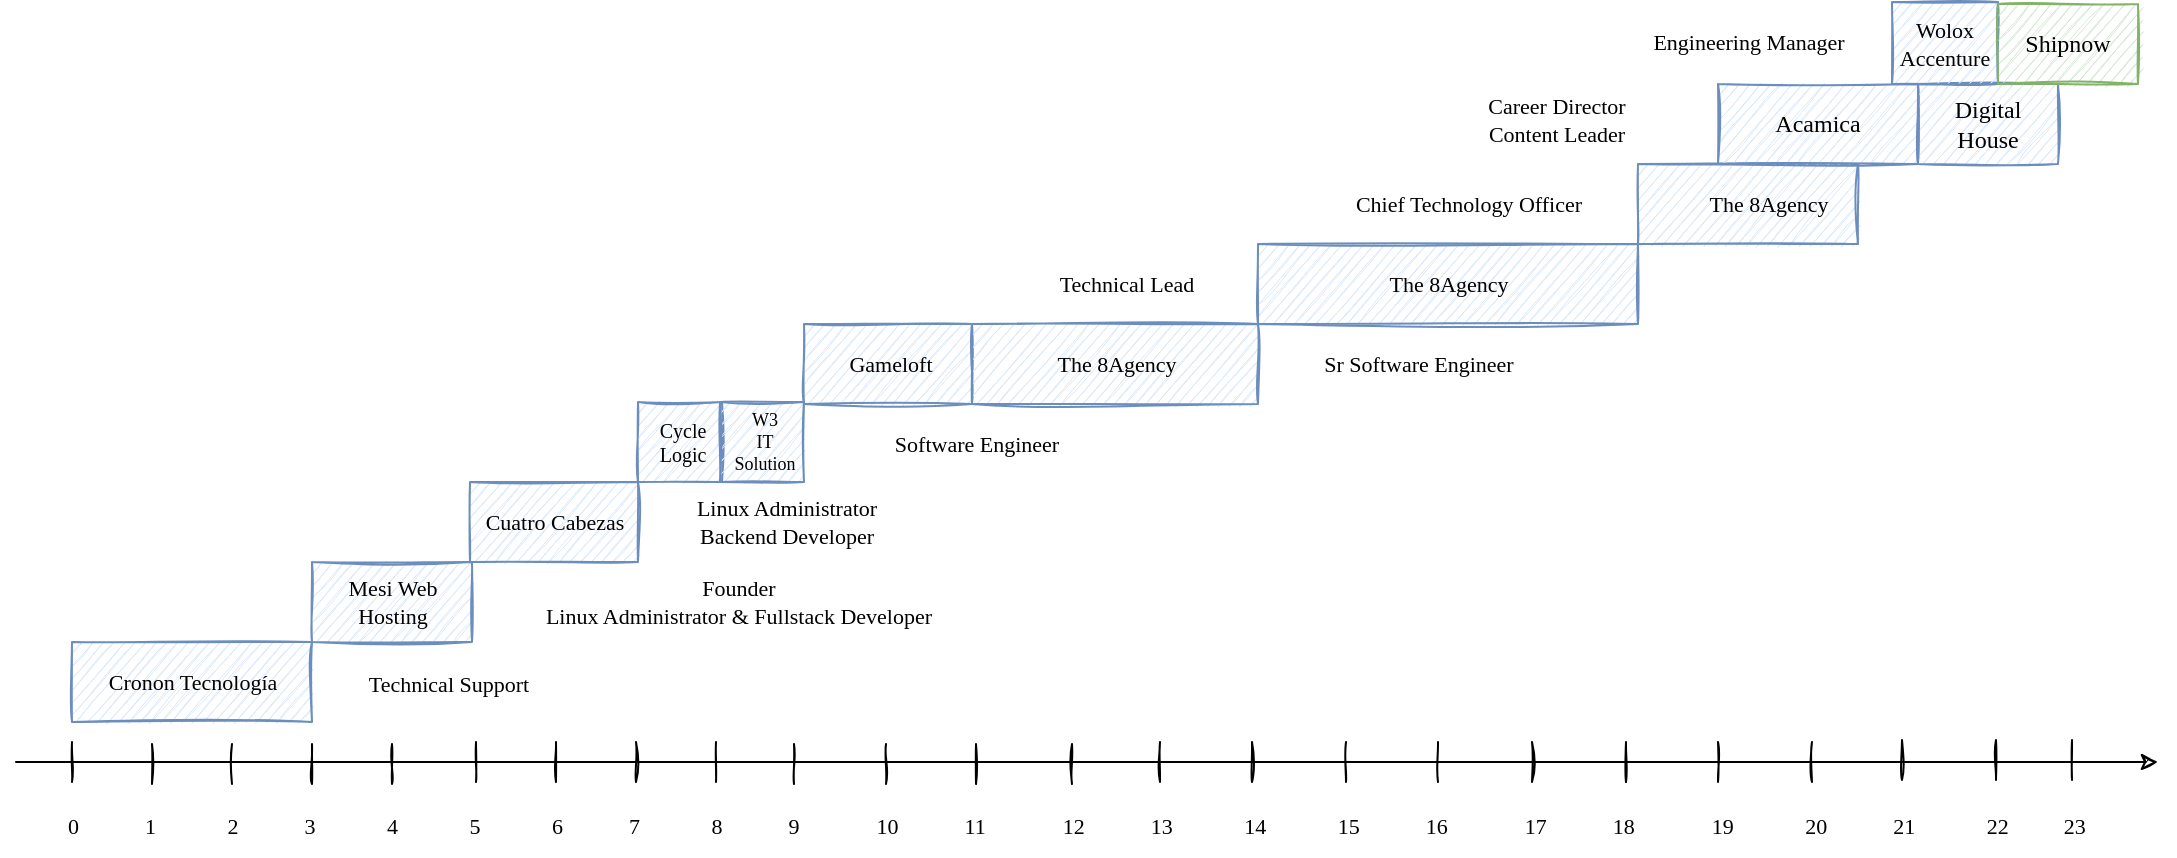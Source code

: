 <mxfile version="21.0.6" type="device"><diagram id="4o5sN7QMBN8KEex4jMlC" name="Page-1"><mxGraphModel dx="1360" dy="1939" grid="1" gridSize="10" guides="1" tooltips="1" connect="1" arrows="1" fold="1" page="1" pageScale="1" pageWidth="827" pageHeight="1169" math="0" shadow="0"><root><mxCell id="0"/><mxCell id="1" parent="0"/><mxCell id="p5aMhv1QMeqW4niWtKLq-1" value="" style="endArrow=classic;html=1;rounded=0;sketch=1;" parent="1" edge="1"><mxGeometry width="50" height="50" relative="1" as="geometry"><mxPoint x="29" y="360" as="sourcePoint"/><mxPoint x="1100" y="360" as="targetPoint"/></mxGeometry></mxCell><mxCell id="p5aMhv1QMeqW4niWtKLq-2" value="0&amp;nbsp; &amp;nbsp; &amp;nbsp; &amp;nbsp; &amp;nbsp; &amp;nbsp; 1&amp;nbsp; &amp;nbsp; &amp;nbsp; &amp;nbsp; &amp;nbsp; &amp;nbsp; &amp;nbsp;2&amp;nbsp; &amp;nbsp; &amp;nbsp; &amp;nbsp; &amp;nbsp; &amp;nbsp; 3&amp;nbsp; &amp;nbsp; &amp;nbsp; &amp;nbsp; &amp;nbsp; &amp;nbsp; &amp;nbsp;4&amp;nbsp; &amp;nbsp; &amp;nbsp; &amp;nbsp; &amp;nbsp; &amp;nbsp; &amp;nbsp;5&amp;nbsp; &amp;nbsp; &amp;nbsp; &amp;nbsp; &amp;nbsp; &amp;nbsp; &amp;nbsp;6&amp;nbsp; &amp;nbsp; &amp;nbsp; &amp;nbsp; &amp;nbsp; &amp;nbsp; 7&amp;nbsp; &amp;nbsp; &amp;nbsp; &amp;nbsp; &amp;nbsp; &amp;nbsp; &amp;nbsp;8&amp;nbsp; &amp;nbsp; &amp;nbsp; &amp;nbsp; &amp;nbsp; &amp;nbsp; 9&amp;nbsp; &amp;nbsp; &amp;nbsp; &amp;nbsp; &amp;nbsp; &amp;nbsp; &amp;nbsp; 10&amp;nbsp; &amp;nbsp; &amp;nbsp; &amp;nbsp; &amp;nbsp; &amp;nbsp; 11&amp;nbsp; &amp;nbsp; &amp;nbsp; &amp;nbsp; &amp;nbsp; &amp;nbsp; &amp;nbsp; 12&amp;nbsp; &amp;nbsp; &amp;nbsp; &amp;nbsp; &amp;nbsp; &amp;nbsp; 13&amp;nbsp; &amp;nbsp; &amp;nbsp; &amp;nbsp; &amp;nbsp; &amp;nbsp; &amp;nbsp;14&amp;nbsp; &amp;nbsp; &amp;nbsp; &amp;nbsp; &amp;nbsp; &amp;nbsp; &amp;nbsp;15&amp;nbsp; &amp;nbsp; &amp;nbsp; &amp;nbsp; &amp;nbsp; &amp;nbsp; 16&amp;nbsp; &amp;nbsp; &amp;nbsp; &amp;nbsp; &amp;nbsp; &amp;nbsp; &amp;nbsp; 17&amp;nbsp; &amp;nbsp; &amp;nbsp; &amp;nbsp; &amp;nbsp; &amp;nbsp; 18&amp;nbsp; &amp;nbsp; &amp;nbsp; &amp;nbsp; &amp;nbsp; &amp;nbsp; &amp;nbsp; 19&amp;nbsp; &amp;nbsp; &amp;nbsp; &amp;nbsp; &amp;nbsp; &amp;nbsp; &amp;nbsp;20&amp;nbsp; &amp;nbsp; &amp;nbsp; &amp;nbsp; &amp;nbsp; &amp;nbsp; 21&amp;nbsp; &amp;nbsp; &amp;nbsp; &amp;nbsp; &amp;nbsp; &amp;nbsp; &amp;nbsp;22&amp;nbsp; &amp;nbsp; &amp;nbsp; &amp;nbsp; &amp;nbsp; 23" style="text;html=1;align=left;verticalAlign=middle;resizable=0;points=[];autosize=1;strokeColor=none;fillColor=none;fontFamily=Tahoma;spacing=2;fontSize=11;" parent="1" vertex="1"><mxGeometry x="53" y="377" width="1030" height="30" as="geometry"/></mxCell><mxCell id="p5aMhv1QMeqW4niWtKLq-4" value="" style="rounded=0;whiteSpace=wrap;html=1;imageAspect=1;portConstraintRotation=0;shadow=0;sketch=1;fillStyle=hachure;fillColor=#dae8fc;strokeColor=#6c8ebf;" parent="1" vertex="1"><mxGeometry x="57" y="300" width="120" height="40" as="geometry"/></mxCell><mxCell id="p5aMhv1QMeqW4niWtKLq-5" value="" style="endArrow=none;html=1;rounded=0;sketch=1;" parent="1" edge="1"><mxGeometry width="50" height="50" relative="1" as="geometry"><mxPoint x="97" y="371" as="sourcePoint"/><mxPoint x="97" y="351" as="targetPoint"/></mxGeometry></mxCell><mxCell id="p5aMhv1QMeqW4niWtKLq-6" value="" style="endArrow=none;html=1;rounded=0;sketch=1;" parent="1" edge="1"><mxGeometry width="50" height="50" relative="1" as="geometry"><mxPoint x="137" y="371" as="sourcePoint"/><mxPoint x="137" y="351" as="targetPoint"/></mxGeometry></mxCell><mxCell id="p5aMhv1QMeqW4niWtKLq-7" value="" style="endArrow=none;html=1;rounded=0;sketch=1;" parent="1" edge="1"><mxGeometry width="50" height="50" relative="1" as="geometry"><mxPoint x="177" y="371" as="sourcePoint"/><mxPoint x="177" y="351" as="targetPoint"/></mxGeometry></mxCell><mxCell id="p5aMhv1QMeqW4niWtKLq-8" value="" style="endArrow=none;html=1;rounded=0;sketch=1;" parent="1" edge="1"><mxGeometry width="50" height="50" relative="1" as="geometry"><mxPoint x="217" y="371" as="sourcePoint"/><mxPoint x="217" y="351" as="targetPoint"/></mxGeometry></mxCell><mxCell id="p5aMhv1QMeqW4niWtKLq-9" value="" style="endArrow=none;html=1;rounded=0;sketch=1;" parent="1" edge="1"><mxGeometry width="50" height="50" relative="1" as="geometry"><mxPoint x="259" y="370" as="sourcePoint"/><mxPoint x="259" y="350" as="targetPoint"/></mxGeometry></mxCell><mxCell id="p5aMhv1QMeqW4niWtKLq-10" value="" style="endArrow=none;html=1;rounded=0;sketch=1;" parent="1" edge="1"><mxGeometry width="50" height="50" relative="1" as="geometry"><mxPoint x="299" y="370" as="sourcePoint"/><mxPoint x="299" y="350" as="targetPoint"/></mxGeometry></mxCell><mxCell id="p5aMhv1QMeqW4niWtKLq-11" value="" style="endArrow=none;html=1;rounded=0;sketch=1;" parent="1" edge="1"><mxGeometry width="50" height="50" relative="1" as="geometry"><mxPoint x="339" y="370" as="sourcePoint"/><mxPoint x="339" y="350" as="targetPoint"/></mxGeometry></mxCell><mxCell id="p5aMhv1QMeqW4niWtKLq-12" value="" style="endArrow=none;html=1;rounded=0;sketch=1;" parent="1" edge="1"><mxGeometry width="50" height="50" relative="1" as="geometry"><mxPoint x="379" y="370" as="sourcePoint"/><mxPoint x="379" y="350" as="targetPoint"/></mxGeometry></mxCell><mxCell id="p5aMhv1QMeqW4niWtKLq-13" value="" style="endArrow=none;html=1;rounded=0;sketch=1;" parent="1" edge="1"><mxGeometry width="50" height="50" relative="1" as="geometry"><mxPoint x="418" y="371" as="sourcePoint"/><mxPoint x="418" y="351" as="targetPoint"/></mxGeometry></mxCell><mxCell id="p5aMhv1QMeqW4niWtKLq-14" value="" style="endArrow=none;html=1;rounded=0;sketch=1;" parent="1" edge="1"><mxGeometry width="50" height="50" relative="1" as="geometry"><mxPoint x="464" y="371" as="sourcePoint"/><mxPoint x="464" y="351" as="targetPoint"/></mxGeometry></mxCell><mxCell id="p5aMhv1QMeqW4niWtKLq-15" value="" style="endArrow=none;html=1;rounded=0;sketch=1;" parent="1" edge="1"><mxGeometry width="50" height="50" relative="1" as="geometry"><mxPoint x="509" y="371" as="sourcePoint"/><mxPoint x="509" y="351" as="targetPoint"/></mxGeometry></mxCell><mxCell id="p5aMhv1QMeqW4niWtKLq-16" value="" style="endArrow=none;html=1;rounded=0;sketch=1;" parent="1" edge="1"><mxGeometry width="50" height="50" relative="1" as="geometry"><mxPoint x="557" y="371" as="sourcePoint"/><mxPoint x="557" y="351" as="targetPoint"/></mxGeometry></mxCell><mxCell id="p5aMhv1QMeqW4niWtKLq-17" value="" style="endArrow=none;html=1;rounded=0;sketch=1;" parent="1" edge="1"><mxGeometry width="50" height="50" relative="1" as="geometry"><mxPoint x="601" y="370" as="sourcePoint"/><mxPoint x="601" y="350" as="targetPoint"/></mxGeometry></mxCell><mxCell id="p5aMhv1QMeqW4niWtKLq-18" value="" style="endArrow=none;html=1;rounded=0;sketch=1;" parent="1" edge="1"><mxGeometry width="50" height="50" relative="1" as="geometry"><mxPoint x="647" y="370" as="sourcePoint"/><mxPoint x="647" y="350" as="targetPoint"/></mxGeometry></mxCell><mxCell id="p5aMhv1QMeqW4niWtKLq-19" value="" style="endArrow=none;html=1;rounded=0;sketch=1;" parent="1" edge="1"><mxGeometry width="50" height="50" relative="1" as="geometry"><mxPoint x="694" y="370" as="sourcePoint"/><mxPoint x="694" y="350" as="targetPoint"/></mxGeometry></mxCell><mxCell id="p5aMhv1QMeqW4niWtKLq-20" value="" style="endArrow=none;html=1;rounded=0;sketch=1;" parent="1" edge="1"><mxGeometry width="50" height="50" relative="1" as="geometry"><mxPoint x="740" y="370" as="sourcePoint"/><mxPoint x="740" y="350" as="targetPoint"/></mxGeometry></mxCell><mxCell id="p5aMhv1QMeqW4niWtKLq-21" value="" style="endArrow=none;html=1;rounded=0;sketch=1;" parent="1" edge="1"><mxGeometry width="50" height="50" relative="1" as="geometry"><mxPoint x="787" y="370" as="sourcePoint"/><mxPoint x="787" y="350" as="targetPoint"/></mxGeometry></mxCell><mxCell id="p5aMhv1QMeqW4niWtKLq-22" value="" style="endArrow=none;html=1;rounded=0;sketch=1;" parent="1" edge="1"><mxGeometry width="50" height="50" relative="1" as="geometry"><mxPoint x="834" y="370" as="sourcePoint"/><mxPoint x="834" y="350" as="targetPoint"/></mxGeometry></mxCell><mxCell id="p5aMhv1QMeqW4niWtKLq-23" value="" style="endArrow=none;html=1;rounded=0;sketch=1;" parent="1" edge="1"><mxGeometry width="50" height="50" relative="1" as="geometry"><mxPoint x="880" y="370" as="sourcePoint"/><mxPoint x="880" y="350" as="targetPoint"/></mxGeometry></mxCell><mxCell id="p5aMhv1QMeqW4niWtKLq-24" value="" style="endArrow=none;html=1;rounded=0;sketch=1;" parent="1" edge="1"><mxGeometry width="50" height="50" relative="1" as="geometry"><mxPoint x="927" y="370" as="sourcePoint"/><mxPoint x="927" y="350" as="targetPoint"/></mxGeometry></mxCell><mxCell id="p5aMhv1QMeqW4niWtKLq-25" value="" style="endArrow=none;html=1;rounded=0;sketch=1;" parent="1" edge="1"><mxGeometry width="50" height="50" relative="1" as="geometry"><mxPoint x="972" y="369" as="sourcePoint"/><mxPoint x="972" y="349" as="targetPoint"/></mxGeometry></mxCell><mxCell id="p5aMhv1QMeqW4niWtKLq-26" value="" style="endArrow=none;html=1;rounded=0;sketch=1;" parent="1" edge="1"><mxGeometry width="50" height="50" relative="1" as="geometry"><mxPoint x="1019" y="369" as="sourcePoint"/><mxPoint x="1019" y="349" as="targetPoint"/></mxGeometry></mxCell><mxCell id="p5aMhv1QMeqW4niWtKLq-30" value="Technical Support" style="text;html=1;align=center;verticalAlign=middle;resizable=0;points=[];autosize=1;strokeColor=none;fillColor=none;fontFamily=Comic Sans MS;spacing=2;fontSize=11;" parent="1" vertex="1"><mxGeometry x="190" y="311" width="110" height="20" as="geometry"/></mxCell><mxCell id="p5aMhv1QMeqW4niWtKLq-31" value="" style="rounded=0;whiteSpace=wrap;html=1;imageAspect=1;portConstraintRotation=0;shadow=0;sketch=1;fillStyle=hachure;fillColor=#dae8fc;strokeColor=#6c8ebf;" parent="1" vertex="1"><mxGeometry x="177" y="260" width="80" height="40" as="geometry"/></mxCell><mxCell id="p5aMhv1QMeqW4niWtKLq-32" value="" style="endArrow=none;html=1;rounded=0;sketch=1;" parent="1" edge="1"><mxGeometry width="50" height="50" relative="1" as="geometry"><mxPoint x="57" y="370" as="sourcePoint"/><mxPoint x="57" y="350" as="targetPoint"/></mxGeometry></mxCell><mxCell id="p5aMhv1QMeqW4niWtKLq-33" value="Founder&lt;br&gt;Linux Administrator &amp;amp; Fullstack Developer" style="text;html=1;align=center;verticalAlign=middle;resizable=0;points=[];autosize=1;strokeColor=none;fillColor=none;fontFamily=Comic Sans MS;spacing=2;fontSize=11;" parent="1" vertex="1"><mxGeometry x="270" y="260" width="240" height="40" as="geometry"/></mxCell><mxCell id="p5aMhv1QMeqW4niWtKLq-34" value="Cronon Tecnología" style="text;html=1;align=center;verticalAlign=middle;resizable=0;points=[];autosize=1;strokeColor=none;fillColor=none;fontFamily=Comic Sans MS;spacing=2;fontSize=11;" parent="1" vertex="1"><mxGeometry x="62" y="310" width="110" height="20" as="geometry"/></mxCell><mxCell id="p5aMhv1QMeqW4niWtKLq-35" value="Mesi Web&lt;br&gt;Hosting" style="text;html=1;align=center;verticalAlign=middle;resizable=0;points=[];autosize=1;strokeColor=none;fillColor=none;fontFamily=Comic Sans MS;spacing=2;fontSize=11;" parent="1" vertex="1"><mxGeometry x="182" y="260" width="70" height="40" as="geometry"/></mxCell><mxCell id="p5aMhv1QMeqW4niWtKLq-38" value="" style="rounded=0;whiteSpace=wrap;html=1;imageAspect=1;portConstraintRotation=0;shadow=0;sketch=1;fillStyle=hachure;fillColor=#dae8fc;strokeColor=#6c8ebf;" parent="1" vertex="1"><mxGeometry x="256" y="220" width="84" height="40" as="geometry"/></mxCell><mxCell id="p5aMhv1QMeqW4niWtKLq-39" value="Cuatro Cabezas" style="text;html=1;align=center;verticalAlign=middle;resizable=0;points=[];autosize=1;strokeColor=none;fillColor=none;fontFamily=Comic Sans MS;spacing=2;fontSize=11;" parent="1" vertex="1"><mxGeometry x="248" y="230" width="100" height="20" as="geometry"/></mxCell><mxCell id="p5aMhv1QMeqW4niWtKLq-40" value="" style="rounded=0;whiteSpace=wrap;html=1;imageAspect=1;portConstraintRotation=0;shadow=0;sketch=1;fillStyle=hachure;fillColor=#dae8fc;strokeColor=#6c8ebf;" parent="1" vertex="1"><mxGeometry x="340" y="180" width="42" height="40" as="geometry"/></mxCell><mxCell id="p5aMhv1QMeqW4niWtKLq-41" value="Cycle&lt;br style=&quot;font-size: 10px;&quot;&gt;Logic" style="text;html=1;align=center;verticalAlign=middle;resizable=0;points=[];autosize=1;strokeColor=none;fillColor=none;fontFamily=Comic Sans MS;spacing=2;fontSize=10;" parent="1" vertex="1"><mxGeometry x="342" y="185" width="40" height="30" as="geometry"/></mxCell><mxCell id="p5aMhv1QMeqW4niWtKLq-44" value="" style="rounded=0;whiteSpace=wrap;html=1;imageAspect=1;portConstraintRotation=0;shadow=0;sketch=1;fillStyle=hachure;fillColor=#dae8fc;strokeColor=#6c8ebf;" parent="1" vertex="1"><mxGeometry x="381" y="180" width="42" height="40" as="geometry"/></mxCell><mxCell id="p5aMhv1QMeqW4niWtKLq-45" value="W3&lt;br&gt;IT&lt;br&gt;Solution" style="text;html=1;align=center;verticalAlign=middle;resizable=0;points=[];autosize=1;strokeColor=none;fillColor=none;fontFamily=Comic Sans MS;spacing=2;fontSize=9;" parent="1" vertex="1"><mxGeometry x="378" y="180" width="50" height="40" as="geometry"/></mxCell><mxCell id="p5aMhv1QMeqW4niWtKLq-46" value="Linux Administrator&lt;br&gt;Backend Developer" style="text;html=1;align=center;verticalAlign=middle;resizable=0;points=[];autosize=1;strokeColor=none;fillColor=none;fontFamily=Comic Sans MS;spacing=2;fontSize=11;" parent="1" vertex="1"><mxGeometry x="354" y="220" width="120" height="40" as="geometry"/></mxCell><mxCell id="p5aMhv1QMeqW4niWtKLq-48" value="" style="rounded=0;whiteSpace=wrap;html=1;imageAspect=1;portConstraintRotation=0;shadow=0;sketch=1;fillStyle=hachure;fillColor=#dae8fc;strokeColor=#6c8ebf;" parent="1" vertex="1"><mxGeometry x="423" y="141" width="84" height="40" as="geometry"/></mxCell><mxCell id="p5aMhv1QMeqW4niWtKLq-49" value="Gameloft" style="text;html=1;align=center;verticalAlign=middle;resizable=0;points=[];autosize=1;strokeColor=none;fillColor=none;fontFamily=Comic Sans MS;spacing=2;fontSize=11;" parent="1" vertex="1"><mxGeometry x="431" y="151" width="70" height="20" as="geometry"/></mxCell><mxCell id="p5aMhv1QMeqW4niWtKLq-50" value="" style="rounded=0;whiteSpace=wrap;html=1;imageAspect=1;portConstraintRotation=0;shadow=0;sketch=1;fillStyle=hachure;fillColor=#dae8fc;strokeColor=#6c8ebf;" parent="1" vertex="1"><mxGeometry x="507" y="141" width="143" height="40" as="geometry"/></mxCell><mxCell id="p5aMhv1QMeqW4niWtKLq-51" value="The 8Agency" style="text;html=1;align=center;verticalAlign=middle;resizable=0;points=[];autosize=1;strokeColor=none;fillColor=none;fontFamily=Comic Sans MS;spacing=2;fontSize=11;" parent="1" vertex="1"><mxGeometry x="533.5" y="151" width="90" height="20" as="geometry"/></mxCell><mxCell id="p5aMhv1QMeqW4niWtKLq-52" value="Software Engineer" style="text;html=1;align=center;verticalAlign=middle;resizable=0;points=[];autosize=1;strokeColor=none;fillColor=none;fontFamily=Comic Sans MS;spacing=2;fontSize=11;" parent="1" vertex="1"><mxGeometry x="449" y="191" width="120" height="20" as="geometry"/></mxCell><mxCell id="p5aMhv1QMeqW4niWtKLq-53" value="Sr Software Engineer" style="text;html=1;align=center;verticalAlign=middle;resizable=0;points=[];autosize=1;strokeColor=none;fillColor=none;fontFamily=Comic Sans MS;spacing=2;fontSize=11;" parent="1" vertex="1"><mxGeometry x="665" y="151" width="130" height="20" as="geometry"/></mxCell><mxCell id="p5aMhv1QMeqW4niWtKLq-54" value="" style="rounded=0;whiteSpace=wrap;html=1;imageAspect=1;portConstraintRotation=0;shadow=0;sketch=1;fillStyle=hachure;fillColor=#dae8fc;strokeColor=#6c8ebf;" parent="1" vertex="1"><mxGeometry x="650" y="101" width="190" height="40" as="geometry"/></mxCell><mxCell id="p5aMhv1QMeqW4niWtKLq-55" value="The 8Agency" style="text;html=1;align=center;verticalAlign=middle;resizable=0;points=[];autosize=1;strokeColor=none;fillColor=none;fontFamily=Comic Sans MS;spacing=2;fontSize=11;" parent="1" vertex="1"><mxGeometry x="700" y="111" width="90" height="20" as="geometry"/></mxCell><mxCell id="p5aMhv1QMeqW4niWtKLq-56" value="Technical Lead" style="text;html=1;align=center;verticalAlign=middle;resizable=0;points=[];autosize=1;strokeColor=none;fillColor=none;fontFamily=Comic Sans MS;spacing=2;fontSize=11;" parent="1" vertex="1"><mxGeometry x="533.5" y="111" width="100" height="20" as="geometry"/></mxCell><mxCell id="p5aMhv1QMeqW4niWtKLq-58" value="" style="rounded=0;whiteSpace=wrap;html=1;imageAspect=1;portConstraintRotation=0;shadow=0;sketch=1;fillStyle=hachure;fillColor=#dae8fc;strokeColor=#6c8ebf;" parent="1" vertex="1"><mxGeometry x="840" y="61" width="110" height="40" as="geometry"/></mxCell><mxCell id="p5aMhv1QMeqW4niWtKLq-59" value="The 8Agency" style="text;html=1;align=center;verticalAlign=middle;resizable=0;points=[];autosize=1;strokeColor=none;fillColor=none;fontFamily=Comic Sans MS;spacing=2;fontSize=11;" parent="1" vertex="1"><mxGeometry x="860" y="71" width="90" height="20" as="geometry"/></mxCell><mxCell id="p5aMhv1QMeqW4niWtKLq-60" value="Chief Technology Officer" style="text;html=1;align=center;verticalAlign=middle;resizable=0;points=[];autosize=1;strokeColor=none;fillColor=none;fontFamily=Comic Sans MS;spacing=2;fontSize=11;" parent="1" vertex="1"><mxGeometry x="680" y="71" width="150" height="20" as="geometry"/></mxCell><mxCell id="p5aMhv1QMeqW4niWtKLq-61" value="Acamica" style="rounded=0;whiteSpace=wrap;html=1;imageAspect=1;portConstraintRotation=0;shadow=0;sketch=1;fillStyle=hachure;fillColor=#dae8fc;strokeColor=#6c8ebf;fontFamily=Comic Sans MS;" parent="1" vertex="1"><mxGeometry x="880" y="21" width="100" height="40" as="geometry"/></mxCell><mxCell id="p5aMhv1QMeqW4niWtKLq-62" value="Digital&lt;br&gt;House" style="rounded=0;whiteSpace=wrap;html=1;imageAspect=1;portConstraintRotation=0;shadow=0;sketch=1;fillStyle=hachure;fillColor=#dae8fc;strokeColor=#6c8ebf;fontFamily=Comic Sans MS;" parent="1" vertex="1"><mxGeometry x="980" y="21" width="70" height="40" as="geometry"/></mxCell><mxCell id="p5aMhv1QMeqW4niWtKLq-66" value="Career Director&lt;br&gt;Content Leader" style="text;html=1;align=center;verticalAlign=middle;resizable=0;points=[];autosize=1;strokeColor=none;fillColor=none;fontFamily=Comic Sans MS;spacing=2;fontSize=11;" parent="1" vertex="1"><mxGeometry x="749" y="19" width="100" height="40" as="geometry"/></mxCell><mxCell id="p5aMhv1QMeqW4niWtKLq-67" value="Engineering Manager" style="text;html=1;align=center;verticalAlign=middle;resizable=0;points=[];autosize=1;strokeColor=none;fillColor=none;fontFamily=Comic Sans MS;spacing=2;fontSize=11;" parent="1" vertex="1"><mxGeometry x="830" y="-10" width="130" height="20" as="geometry"/></mxCell><mxCell id="An2VsPpJy_R5v1k-F3XG-1" value="&lt;div style=&quot;font-size: 11px;&quot;&gt;Wolox&lt;/div&gt;&lt;div style=&quot;font-size: 11px;&quot;&gt;Accenture&lt;/div&gt;" style="rounded=0;whiteSpace=wrap;html=1;imageAspect=1;portConstraintRotation=0;shadow=0;sketch=1;fillStyle=hachure;fillColor=#dae8fc;strokeColor=#6c8ebf;fontSize=11;fontFamily=Comic Sans MS;" parent="1" vertex="1"><mxGeometry x="967" y="-20" width="53" height="41" as="geometry"/></mxCell><mxCell id="An2VsPpJy_R5v1k-F3XG-2" value="Shipnow" style="rounded=0;whiteSpace=wrap;html=1;imageAspect=1;portConstraintRotation=0;shadow=0;sketch=1;fillStyle=hachure;fillColor=#d5e8d4;strokeColor=#82b366;fontFamily=Comic Sans MS;" parent="1" vertex="1"><mxGeometry x="1020" y="-19" width="70" height="40" as="geometry"/></mxCell><mxCell id="BVFxNJzO_joco0DVjAUa-1" value="" style="endArrow=none;html=1;rounded=0;sketch=1;" edge="1" parent="1"><mxGeometry width="50" height="50" relative="1" as="geometry"><mxPoint x="1057" y="369" as="sourcePoint"/><mxPoint x="1057" y="349" as="targetPoint"/></mxGeometry></mxCell></root></mxGraphModel></diagram></mxfile>